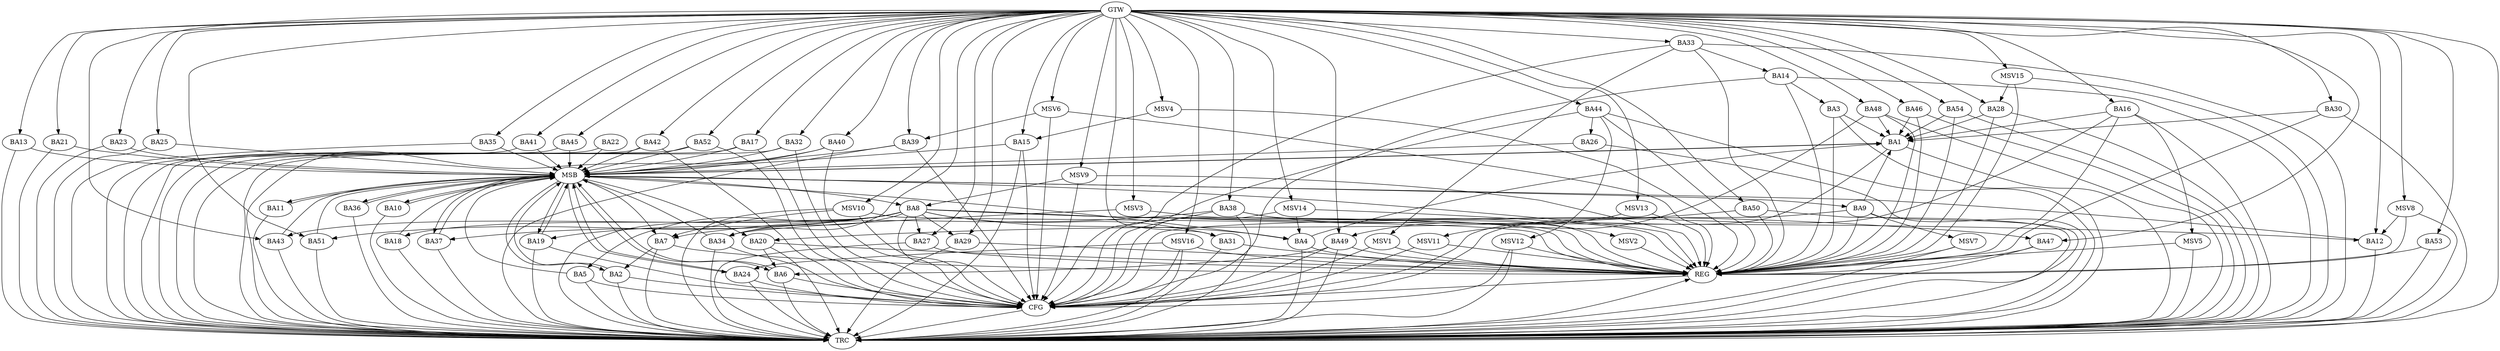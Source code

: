 strict digraph G {
  BA1 [ label="BA1" ];
  BA2 [ label="BA2" ];
  BA3 [ label="BA3" ];
  BA4 [ label="BA4" ];
  BA5 [ label="BA5" ];
  BA6 [ label="BA6" ];
  BA7 [ label="BA7" ];
  BA8 [ label="BA8" ];
  BA9 [ label="BA9" ];
  BA10 [ label="BA10" ];
  BA11 [ label="BA11" ];
  BA12 [ label="BA12" ];
  BA13 [ label="BA13" ];
  BA14 [ label="BA14" ];
  BA15 [ label="BA15" ];
  BA16 [ label="BA16" ];
  BA17 [ label="BA17" ];
  BA18 [ label="BA18" ];
  BA19 [ label="BA19" ];
  BA20 [ label="BA20" ];
  BA21 [ label="BA21" ];
  BA22 [ label="BA22" ];
  BA23 [ label="BA23" ];
  BA24 [ label="BA24" ];
  BA25 [ label="BA25" ];
  BA26 [ label="BA26" ];
  BA27 [ label="BA27" ];
  BA28 [ label="BA28" ];
  BA29 [ label="BA29" ];
  BA30 [ label="BA30" ];
  BA31 [ label="BA31" ];
  BA32 [ label="BA32" ];
  BA33 [ label="BA33" ];
  BA34 [ label="BA34" ];
  BA35 [ label="BA35" ];
  BA36 [ label="BA36" ];
  BA37 [ label="BA37" ];
  BA38 [ label="BA38" ];
  BA39 [ label="BA39" ];
  BA40 [ label="BA40" ];
  BA41 [ label="BA41" ];
  BA42 [ label="BA42" ];
  BA43 [ label="BA43" ];
  BA44 [ label="BA44" ];
  BA45 [ label="BA45" ];
  BA46 [ label="BA46" ];
  BA47 [ label="BA47" ];
  BA48 [ label="BA48" ];
  BA49 [ label="BA49" ];
  BA50 [ label="BA50" ];
  BA51 [ label="BA51" ];
  BA52 [ label="BA52" ];
  BA53 [ label="BA53" ];
  BA54 [ label="BA54" ];
  GTW [ label="GTW" ];
  REG [ label="REG" ];
  MSB [ label="MSB" ];
  CFG [ label="CFG" ];
  TRC [ label="TRC" ];
  MSV1 [ label="MSV1" ];
  MSV2 [ label="MSV2" ];
  MSV3 [ label="MSV3" ];
  MSV4 [ label="MSV4" ];
  MSV5 [ label="MSV5" ];
  MSV6 [ label="MSV6" ];
  MSV7 [ label="MSV7" ];
  MSV8 [ label="MSV8" ];
  MSV9 [ label="MSV9" ];
  MSV10 [ label="MSV10" ];
  MSV11 [ label="MSV11" ];
  MSV12 [ label="MSV12" ];
  MSV13 [ label="MSV13" ];
  MSV14 [ label="MSV14" ];
  MSV15 [ label="MSV15" ];
  MSV16 [ label="MSV16" ];
  BA3 -> BA1;
  BA4 -> BA1;
  BA7 -> BA2;
  BA8 -> BA4;
  BA9 -> BA1;
  BA14 -> BA3;
  BA16 -> BA1;
  BA20 -> BA6;
  BA28 -> BA1;
  BA30 -> BA1;
  BA33 -> BA14;
  BA38 -> BA7;
  BA44 -> BA26;
  BA46 -> BA1;
  BA48 -> BA1;
  BA49 -> BA6;
  BA50 -> BA20;
  BA54 -> BA1;
  GTW -> BA12;
  GTW -> BA13;
  GTW -> BA15;
  GTW -> BA16;
  GTW -> BA17;
  GTW -> BA21;
  GTW -> BA23;
  GTW -> BA25;
  GTW -> BA27;
  GTW -> BA28;
  GTW -> BA29;
  GTW -> BA30;
  GTW -> BA31;
  GTW -> BA32;
  GTW -> BA33;
  GTW -> BA34;
  GTW -> BA35;
  GTW -> BA38;
  GTW -> BA39;
  GTW -> BA40;
  GTW -> BA41;
  GTW -> BA42;
  GTW -> BA43;
  GTW -> BA44;
  GTW -> BA45;
  GTW -> BA46;
  GTW -> BA47;
  GTW -> BA48;
  GTW -> BA49;
  GTW -> BA50;
  GTW -> BA51;
  GTW -> BA52;
  GTW -> BA53;
  GTW -> BA54;
  BA3 -> REG;
  BA4 -> REG;
  BA7 -> REG;
  BA8 -> REG;
  BA9 -> REG;
  BA14 -> REG;
  BA16 -> REG;
  BA20 -> REG;
  BA27 -> REG;
  BA28 -> REG;
  BA29 -> REG;
  BA30 -> REG;
  BA31 -> REG;
  BA33 -> REG;
  BA38 -> REG;
  BA44 -> REG;
  BA46 -> REG;
  BA47 -> REG;
  BA48 -> REG;
  BA49 -> REG;
  BA50 -> REG;
  BA53 -> REG;
  BA54 -> REG;
  BA1 -> MSB;
  MSB -> BA2;
  MSB -> REG;
  BA2 -> MSB;
  MSB -> BA1;
  BA5 -> MSB;
  BA6 -> MSB;
  BA10 -> MSB;
  BA11 -> MSB;
  BA12 -> MSB;
  BA13 -> MSB;
  BA15 -> MSB;
  BA17 -> MSB;
  MSB -> BA4;
  BA18 -> MSB;
  BA19 -> MSB;
  MSB -> BA9;
  BA21 -> MSB;
  MSB -> BA6;
  BA22 -> MSB;
  BA23 -> MSB;
  BA24 -> MSB;
  MSB -> BA19;
  BA25 -> MSB;
  MSB -> BA8;
  BA26 -> MSB;
  BA32 -> MSB;
  MSB -> BA7;
  BA34 -> MSB;
  MSB -> BA20;
  BA35 -> MSB;
  BA36 -> MSB;
  BA37 -> MSB;
  MSB -> BA36;
  BA39 -> MSB;
  MSB -> BA24;
  BA40 -> MSB;
  MSB -> BA10;
  BA41 -> MSB;
  MSB -> BA37;
  BA42 -> MSB;
  BA43 -> MSB;
  BA45 -> MSB;
  BA51 -> MSB;
  BA52 -> MSB;
  MSB -> BA11;
  BA2 -> CFG;
  BA40 -> CFG;
  BA42 -> CFG;
  BA19 -> CFG;
  BA6 -> CFG;
  BA16 -> CFG;
  BA33 -> CFG;
  BA14 -> CFG;
  BA49 -> CFG;
  BA24 -> CFG;
  BA52 -> CFG;
  BA17 -> CFG;
  BA5 -> CFG;
  BA9 -> CFG;
  BA1 -> CFG;
  BA32 -> CFG;
  BA44 -> CFG;
  BA15 -> CFG;
  BA8 -> CFG;
  BA39 -> CFG;
  BA38 -> CFG;
  BA34 -> CFG;
  REG -> CFG;
  BA1 -> TRC;
  BA2 -> TRC;
  BA3 -> TRC;
  BA4 -> TRC;
  BA5 -> TRC;
  BA6 -> TRC;
  BA7 -> TRC;
  BA8 -> TRC;
  BA9 -> TRC;
  BA10 -> TRC;
  BA11 -> TRC;
  BA12 -> TRC;
  BA13 -> TRC;
  BA14 -> TRC;
  BA15 -> TRC;
  BA16 -> TRC;
  BA17 -> TRC;
  BA18 -> TRC;
  BA19 -> TRC;
  BA20 -> TRC;
  BA21 -> TRC;
  BA22 -> TRC;
  BA23 -> TRC;
  BA24 -> TRC;
  BA25 -> TRC;
  BA26 -> TRC;
  BA27 -> TRC;
  BA28 -> TRC;
  BA29 -> TRC;
  BA30 -> TRC;
  BA31 -> TRC;
  BA32 -> TRC;
  BA33 -> TRC;
  BA34 -> TRC;
  BA35 -> TRC;
  BA36 -> TRC;
  BA37 -> TRC;
  BA38 -> TRC;
  BA39 -> TRC;
  BA40 -> TRC;
  BA41 -> TRC;
  BA42 -> TRC;
  BA43 -> TRC;
  BA44 -> TRC;
  BA45 -> TRC;
  BA46 -> TRC;
  BA47 -> TRC;
  BA48 -> TRC;
  BA49 -> TRC;
  BA50 -> TRC;
  BA51 -> TRC;
  BA52 -> TRC;
  BA53 -> TRC;
  BA54 -> TRC;
  GTW -> TRC;
  CFG -> TRC;
  TRC -> REG;
  BA8 -> BA29;
  BA8 -> BA43;
  BA8 -> BA5;
  BA8 -> BA12;
  BA8 -> BA37;
  BA8 -> BA19;
  BA8 -> BA31;
  BA8 -> BA18;
  BA8 -> BA34;
  BA8 -> BA27;
  BA8 -> BA47;
  BA8 -> BA51;
  BA33 -> MSV1;
  MSV1 -> REG;
  MSV1 -> CFG;
  BA38 -> MSV2;
  MSV2 -> REG;
  MSV3 -> BA34;
  GTW -> MSV3;
  MSV3 -> REG;
  MSV4 -> BA15;
  GTW -> MSV4;
  MSV4 -> REG;
  BA16 -> MSV5;
  MSV5 -> REG;
  MSV5 -> TRC;
  MSV6 -> BA39;
  GTW -> MSV6;
  MSV6 -> REG;
  MSV6 -> CFG;
  BA9 -> MSV7;
  MSV7 -> REG;
  MSV7 -> TRC;
  MSV8 -> BA12;
  GTW -> MSV8;
  MSV8 -> REG;
  MSV8 -> TRC;
  MSV9 -> BA8;
  GTW -> MSV9;
  MSV9 -> REG;
  MSV9 -> CFG;
  MSV10 -> BA7;
  GTW -> MSV10;
  MSV10 -> REG;
  MSV10 -> TRC;
  MSV10 -> CFG;
  BA48 -> MSV11;
  MSV11 -> REG;
  MSV11 -> CFG;
  BA44 -> MSV12;
  MSV12 -> REG;
  MSV12 -> TRC;
  MSV12 -> CFG;
  MSV13 -> BA49;
  GTW -> MSV13;
  MSV13 -> REG;
  MSV14 -> BA4;
  GTW -> MSV14;
  MSV14 -> REG;
  MSV14 -> CFG;
  MSV15 -> BA28;
  GTW -> MSV15;
  MSV15 -> REG;
  MSV15 -> TRC;
  MSV16 -> BA24;
  GTW -> MSV16;
  MSV16 -> REG;
  MSV16 -> TRC;
  MSV16 -> CFG;
}
